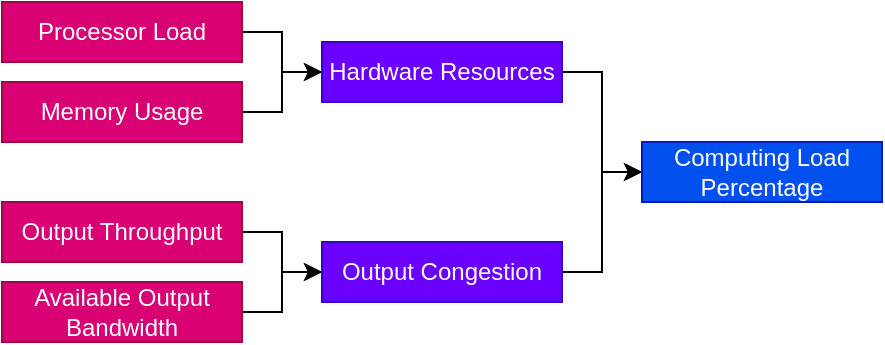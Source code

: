 <mxfile version="24.4.0" type="device">
  <diagram name="Page-1" id="k99TSKJfoNGT4C4ARBOw">
    <mxGraphModel dx="830" dy="535" grid="1" gridSize="10" guides="1" tooltips="1" connect="1" arrows="1" fold="1" page="1" pageScale="1" pageWidth="827" pageHeight="1169" math="0" shadow="0">
      <root>
        <mxCell id="0" />
        <mxCell id="1" parent="0" />
        <mxCell id="CbytgTAqb2JmNf-wiuoh-12" style="edgeStyle=orthogonalEdgeStyle;rounded=0;orthogonalLoop=1;jettySize=auto;html=1;exitX=1;exitY=0.5;exitDx=0;exitDy=0;entryX=0;entryY=0.5;entryDx=0;entryDy=0;" parent="1" source="CbytgTAqb2JmNf-wiuoh-1" target="CbytgTAqb2JmNf-wiuoh-3" edge="1">
          <mxGeometry relative="1" as="geometry" />
        </mxCell>
        <mxCell id="CbytgTAqb2JmNf-wiuoh-1" value="Processor Load" style="rounded=0;whiteSpace=wrap;html=1;fillColor=#d80073;fontColor=#ffffff;strokeColor=#A50040;" parent="1" vertex="1">
          <mxGeometry x="240" y="280" width="120" height="30" as="geometry" />
        </mxCell>
        <mxCell id="CbytgTAqb2JmNf-wiuoh-13" style="edgeStyle=orthogonalEdgeStyle;rounded=0;orthogonalLoop=1;jettySize=auto;html=1;exitX=1;exitY=0.5;exitDx=0;exitDy=0;" parent="1" source="CbytgTAqb2JmNf-wiuoh-2" target="CbytgTAqb2JmNf-wiuoh-3" edge="1">
          <mxGeometry relative="1" as="geometry" />
        </mxCell>
        <mxCell id="CbytgTAqb2JmNf-wiuoh-2" value="Memory Usage" style="rounded=0;whiteSpace=wrap;html=1;fillColor=#d80073;fontColor=#ffffff;strokeColor=#A50040;" parent="1" vertex="1">
          <mxGeometry x="240" y="320" width="120" height="30" as="geometry" />
        </mxCell>
        <mxCell id="CbytgTAqb2JmNf-wiuoh-19" style="edgeStyle=orthogonalEdgeStyle;rounded=0;orthogonalLoop=1;jettySize=auto;html=1;exitX=1;exitY=0.5;exitDx=0;exitDy=0;entryX=0;entryY=0.5;entryDx=0;entryDy=0;" parent="1" source="CbytgTAqb2JmNf-wiuoh-3" target="CbytgTAqb2JmNf-wiuoh-18" edge="1">
          <mxGeometry relative="1" as="geometry" />
        </mxCell>
        <mxCell id="CbytgTAqb2JmNf-wiuoh-3" value="Hardware Resources" style="rounded=0;whiteSpace=wrap;html=1;fillColor=#6a00ff;fontColor=#ffffff;strokeColor=#3700CC;" parent="1" vertex="1">
          <mxGeometry x="400" y="300" width="120" height="30" as="geometry" />
        </mxCell>
        <mxCell id="CbytgTAqb2JmNf-wiuoh-16" style="edgeStyle=orthogonalEdgeStyle;rounded=0;orthogonalLoop=1;jettySize=auto;html=1;exitX=1;exitY=0.5;exitDx=0;exitDy=0;" parent="1" source="CbytgTAqb2JmNf-wiuoh-4" target="CbytgTAqb2JmNf-wiuoh-6" edge="1">
          <mxGeometry relative="1" as="geometry" />
        </mxCell>
        <mxCell id="CbytgTAqb2JmNf-wiuoh-4" value="Output Throughput" style="rounded=0;whiteSpace=wrap;html=1;fillColor=#d80073;fontColor=#ffffff;strokeColor=#A50040;" parent="1" vertex="1">
          <mxGeometry x="240" y="380" width="120" height="30" as="geometry" />
        </mxCell>
        <mxCell id="CbytgTAqb2JmNf-wiuoh-17" style="edgeStyle=orthogonalEdgeStyle;rounded=0;orthogonalLoop=1;jettySize=auto;html=1;exitX=1;exitY=0.5;exitDx=0;exitDy=0;" parent="1" source="CbytgTAqb2JmNf-wiuoh-5" target="CbytgTAqb2JmNf-wiuoh-6" edge="1">
          <mxGeometry relative="1" as="geometry" />
        </mxCell>
        <mxCell id="CbytgTAqb2JmNf-wiuoh-5" value="Available Output Bandwidth" style="rounded=0;whiteSpace=wrap;html=1;fillColor=#d80073;fontColor=#ffffff;strokeColor=#A50040;" parent="1" vertex="1">
          <mxGeometry x="240" y="420" width="120" height="30" as="geometry" />
        </mxCell>
        <mxCell id="vicb1Scm_BCx_b0Kovob-2" style="edgeStyle=orthogonalEdgeStyle;rounded=0;orthogonalLoop=1;jettySize=auto;html=1;entryX=0;entryY=0.5;entryDx=0;entryDy=0;" parent="1" source="CbytgTAqb2JmNf-wiuoh-6" target="CbytgTAqb2JmNf-wiuoh-18" edge="1">
          <mxGeometry relative="1" as="geometry" />
        </mxCell>
        <mxCell id="CbytgTAqb2JmNf-wiuoh-6" value="Output Congestion" style="rounded=0;whiteSpace=wrap;html=1;fillColor=#6a00ff;fontColor=#ffffff;strokeColor=#3700CC;" parent="1" vertex="1">
          <mxGeometry x="400" y="400" width="120" height="30" as="geometry" />
        </mxCell>
        <mxCell id="CbytgTAqb2JmNf-wiuoh-18" value="Computing Load Percentage" style="rounded=0;whiteSpace=wrap;html=1;fillColor=#0050ef;fontColor=#ffffff;strokeColor=#001DBC;" parent="1" vertex="1">
          <mxGeometry x="560" y="350" width="120" height="30" as="geometry" />
        </mxCell>
        <mxCell id="aIjLziB07p5wBq-0JNts-4" style="edgeStyle=orthogonalEdgeStyle;rounded=0;orthogonalLoop=1;jettySize=auto;html=1;exitX=0.5;exitY=1;exitDx=0;exitDy=0;" parent="1" source="CbytgTAqb2JmNf-wiuoh-18" target="CbytgTAqb2JmNf-wiuoh-18" edge="1">
          <mxGeometry relative="1" as="geometry" />
        </mxCell>
      </root>
    </mxGraphModel>
  </diagram>
</mxfile>
